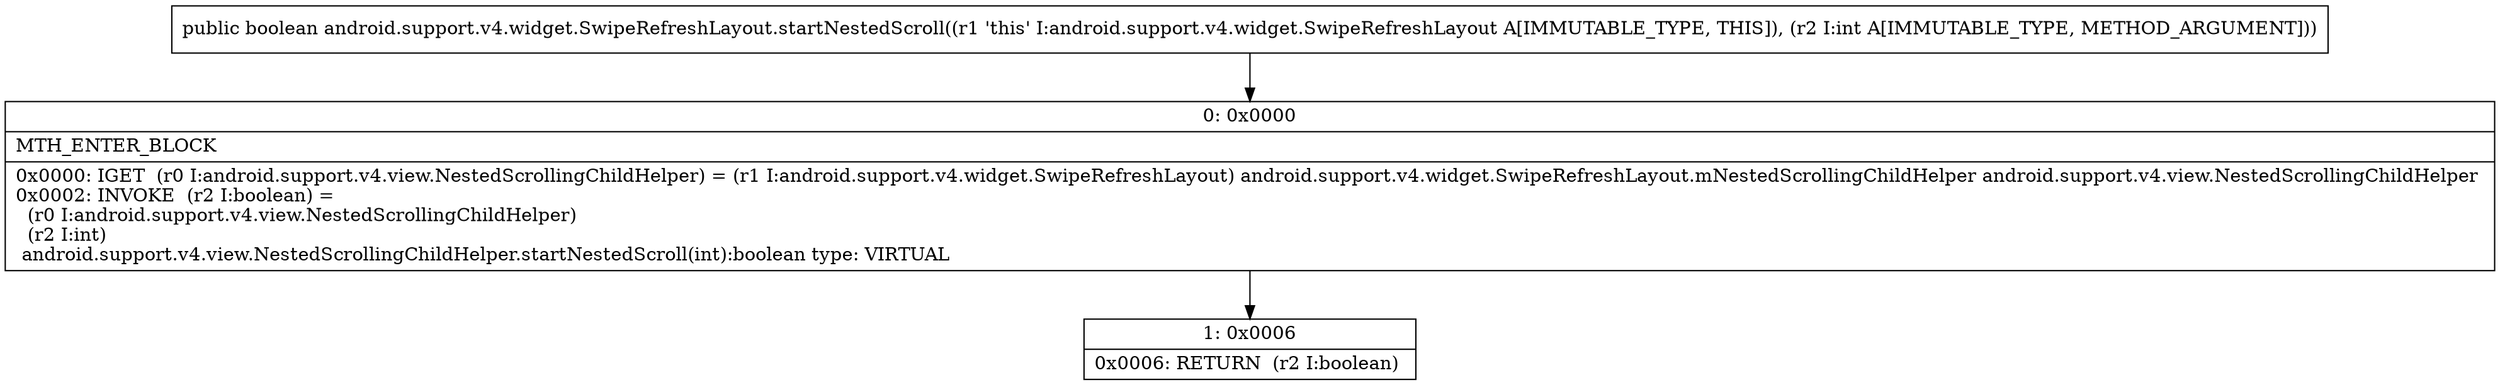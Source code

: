 digraph "CFG forandroid.support.v4.widget.SwipeRefreshLayout.startNestedScroll(I)Z" {
Node_0 [shape=record,label="{0\:\ 0x0000|MTH_ENTER_BLOCK\l|0x0000: IGET  (r0 I:android.support.v4.view.NestedScrollingChildHelper) = (r1 I:android.support.v4.widget.SwipeRefreshLayout) android.support.v4.widget.SwipeRefreshLayout.mNestedScrollingChildHelper android.support.v4.view.NestedScrollingChildHelper \l0x0002: INVOKE  (r2 I:boolean) = \l  (r0 I:android.support.v4.view.NestedScrollingChildHelper)\l  (r2 I:int)\l android.support.v4.view.NestedScrollingChildHelper.startNestedScroll(int):boolean type: VIRTUAL \l}"];
Node_1 [shape=record,label="{1\:\ 0x0006|0x0006: RETURN  (r2 I:boolean) \l}"];
MethodNode[shape=record,label="{public boolean android.support.v4.widget.SwipeRefreshLayout.startNestedScroll((r1 'this' I:android.support.v4.widget.SwipeRefreshLayout A[IMMUTABLE_TYPE, THIS]), (r2 I:int A[IMMUTABLE_TYPE, METHOD_ARGUMENT])) }"];
MethodNode -> Node_0;
Node_0 -> Node_1;
}

